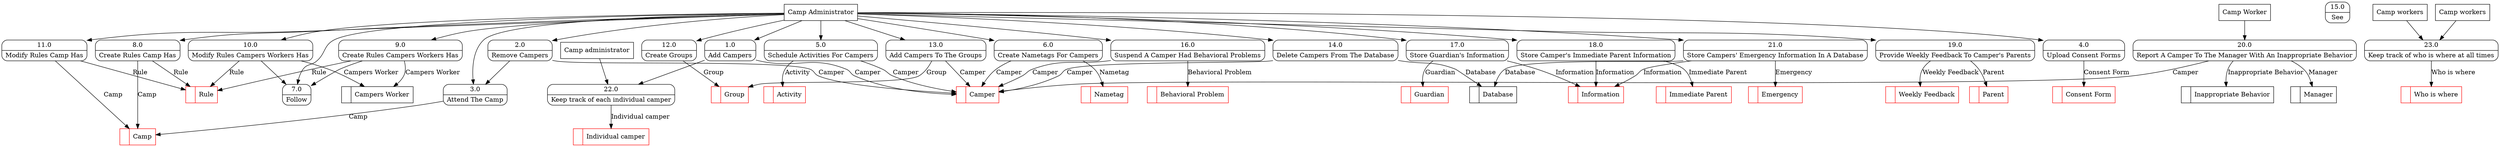 digraph dfd2{ 
node[shape=record]
200 [label="<f0>  |<f1> Camper " color=red];
201 [label="<f0>  |<f1> Camp " color=red];
202 [label="<f0>  |<f1> Activity " color=red];
203 [label="<f0>  |<f1> Nametag " color=red];
204 [label="<f0>  |<f1> Rule " color=red];
205 [label="<f0>  |<f1> Campers Worker " ];
206 [label="<f0>  |<f1> Group " color=red];
207 [label="<f0>  |<f1> Database " ];
208 [label="<f0>  |<f1> Behavioral Problem " color=red];
209 [label="<f0>  |<f1> Information " color=red];
210 [label="<f0>  |<f1> Immediate Parent " color=red];
211 [label="<f0>  |<f1> Guardian " color=red];
212 [label="<f0>  |<f1> Parent " color=red];
213 [label="<f0>  |<f1> Weekly Feedback " color=red];
214 [label="<f0>  |<f1> Inappropriate Behavior " ];
215 [label="<f0>  |<f1> Manager " ];
216 [label="<f0>  |<f1> Consent Form " color=red];
217 [label="<f0>  |<f1> Emergency " color=red];
218 [label="Camp Administrator" shape=box];
219 [label="Camp Worker" shape=box];
220 [label="{<f0> 1.0|<f1> Add Campers }" shape=Mrecord];
221 [label="{<f0> 2.0|<f1> Remove Campers }" shape=Mrecord];
222 [label="{<f0> 3.0|<f1> Attend The Camp }" shape=Mrecord];
223 [label="{<f0> 4.0|<f1> Upload Consent Forms }" shape=Mrecord];
224 [label="{<f0> 5.0|<f1> Schedule Activities For Campers }" shape=Mrecord];
225 [label="{<f0> 6.0|<f1> Create Nametags For Campers }" shape=Mrecord];
226 [label="{<f0> 7.0|<f1> Follow }" shape=Mrecord];
227 [label="{<f0> 8.0|<f1> Create Rules Camp Has }" shape=Mrecord];
228 [label="{<f0> 9.0|<f1> Create Rules Campers Workers Has }" shape=Mrecord];
229 [label="{<f0> 10.0|<f1> Modify Rules Campers Workers Has }" shape=Mrecord];
230 [label="{<f0> 11.0|<f1> Modify Rules Camp Has }" shape=Mrecord];
231 [label="{<f0> 12.0|<f1> Create Groups }" shape=Mrecord];
232 [label="{<f0> 13.0|<f1> Add Campers To The Groups }" shape=Mrecord];
233 [label="{<f0> 14.0|<f1> Delete Campers From The Database }" shape=Mrecord];
234 [label="{<f0> 15.0|<f1> See }" shape=Mrecord];
235 [label="{<f0> 16.0|<f1> Suspend A Camper Had Behavioral Problems }" shape=Mrecord];
236 [label="{<f0> 17.0|<f1> Store Guardian's Information }" shape=Mrecord];
237 [label="{<f0> 18.0|<f1> Store Camper's Immediate Parent Information }" shape=Mrecord];
238 [label="{<f0> 19.0|<f1> Provide Weekly Feedback To Camper's Parents }" shape=Mrecord];
239 [label="{<f0> 20.0|<f1> Report A Camper To The Manager With An Inappropriate Behavior }" shape=Mrecord];
240 [label="{<f0> 21.0|<f1> Store Campers' Emergency Information In A Database }" shape=Mrecord];
22 [label="{<f0> 22.0|<f1> Keep track of each individual camper }" shape=Mrecord];
220 -> 22
1001 [label="Camp administrator" shape=box];
1001 -> 22
1003 [label="<f0>  |<f1> Individual camper " color=red];
22 -> 1003 [label="Individual camper"]
23 [label="{<f0> 23.0|<f1> Keep track of who is where at all times }" shape=Mrecord];
1005 [label="Camp workers" shape=box];
1005 -> 23
1007 [label="Camp workers" shape=box];
1007 -> 23
1009 [label="<f0>  |<f1> Who is where " color=red];
23 -> 1009 [label="Who is where"]
218 -> 220
218 -> 221
218 -> 222
218 -> 223
218 -> 224
218 -> 225
218 -> 226
218 -> 227
218 -> 228
218 -> 229
218 -> 230
218 -> 231
218 -> 232
218 -> 233
218 -> 235
218 -> 236
218 -> 237
218 -> 238
218 -> 240
219 -> 239
220 -> 200 [label="Camper"]
221 -> 222
221 -> 200 [label="Camper"]
222 -> 201 [label="Camp"]
223 -> 216 [label="Consent Form"]
224 -> 202 [label="Activity"]
224 -> 200 [label="Camper"]
225 -> 203 [label="Nametag"]
225 -> 200 [label="Camper"]
227 -> 201 [label="Camp"]
227 -> 204 [label="Rule"]
228 -> 226
228 -> 204 [label="Rule"]
228 -> 205 [label="Campers Worker"]
229 -> 226
229 -> 204 [label="Rule"]
229 -> 205 [label="Campers Worker"]
230 -> 201 [label="Camp"]
230 -> 204 [label="Rule"]
231 -> 206 [label="Group"]
232 -> 200 [label="Camper"]
232 -> 206 [label="Group"]
233 -> 207 [label="Database"]
233 -> 200 [label="Camper"]
235 -> 208 [label="Behavioral Problem"]
235 -> 200 [label="Camper"]
236 -> 211 [label="Guardian"]
236 -> 209 [label="Information"]
237 -> 209 [label="Information"]
238 -> 213 [label="Weekly Feedback"]
238 -> 212 [label="Parent"]
239 -> 215 [label="Manager"]
239 -> 214 [label="Inappropriate Behavior"]
239 -> 200 [label="Camper"]
240 -> 207 [label="Database"]
240 -> 209 [label="Information"]
237 -> 210 [label="Immediate Parent"]
240 -> 217 [label="Emergency"]
}